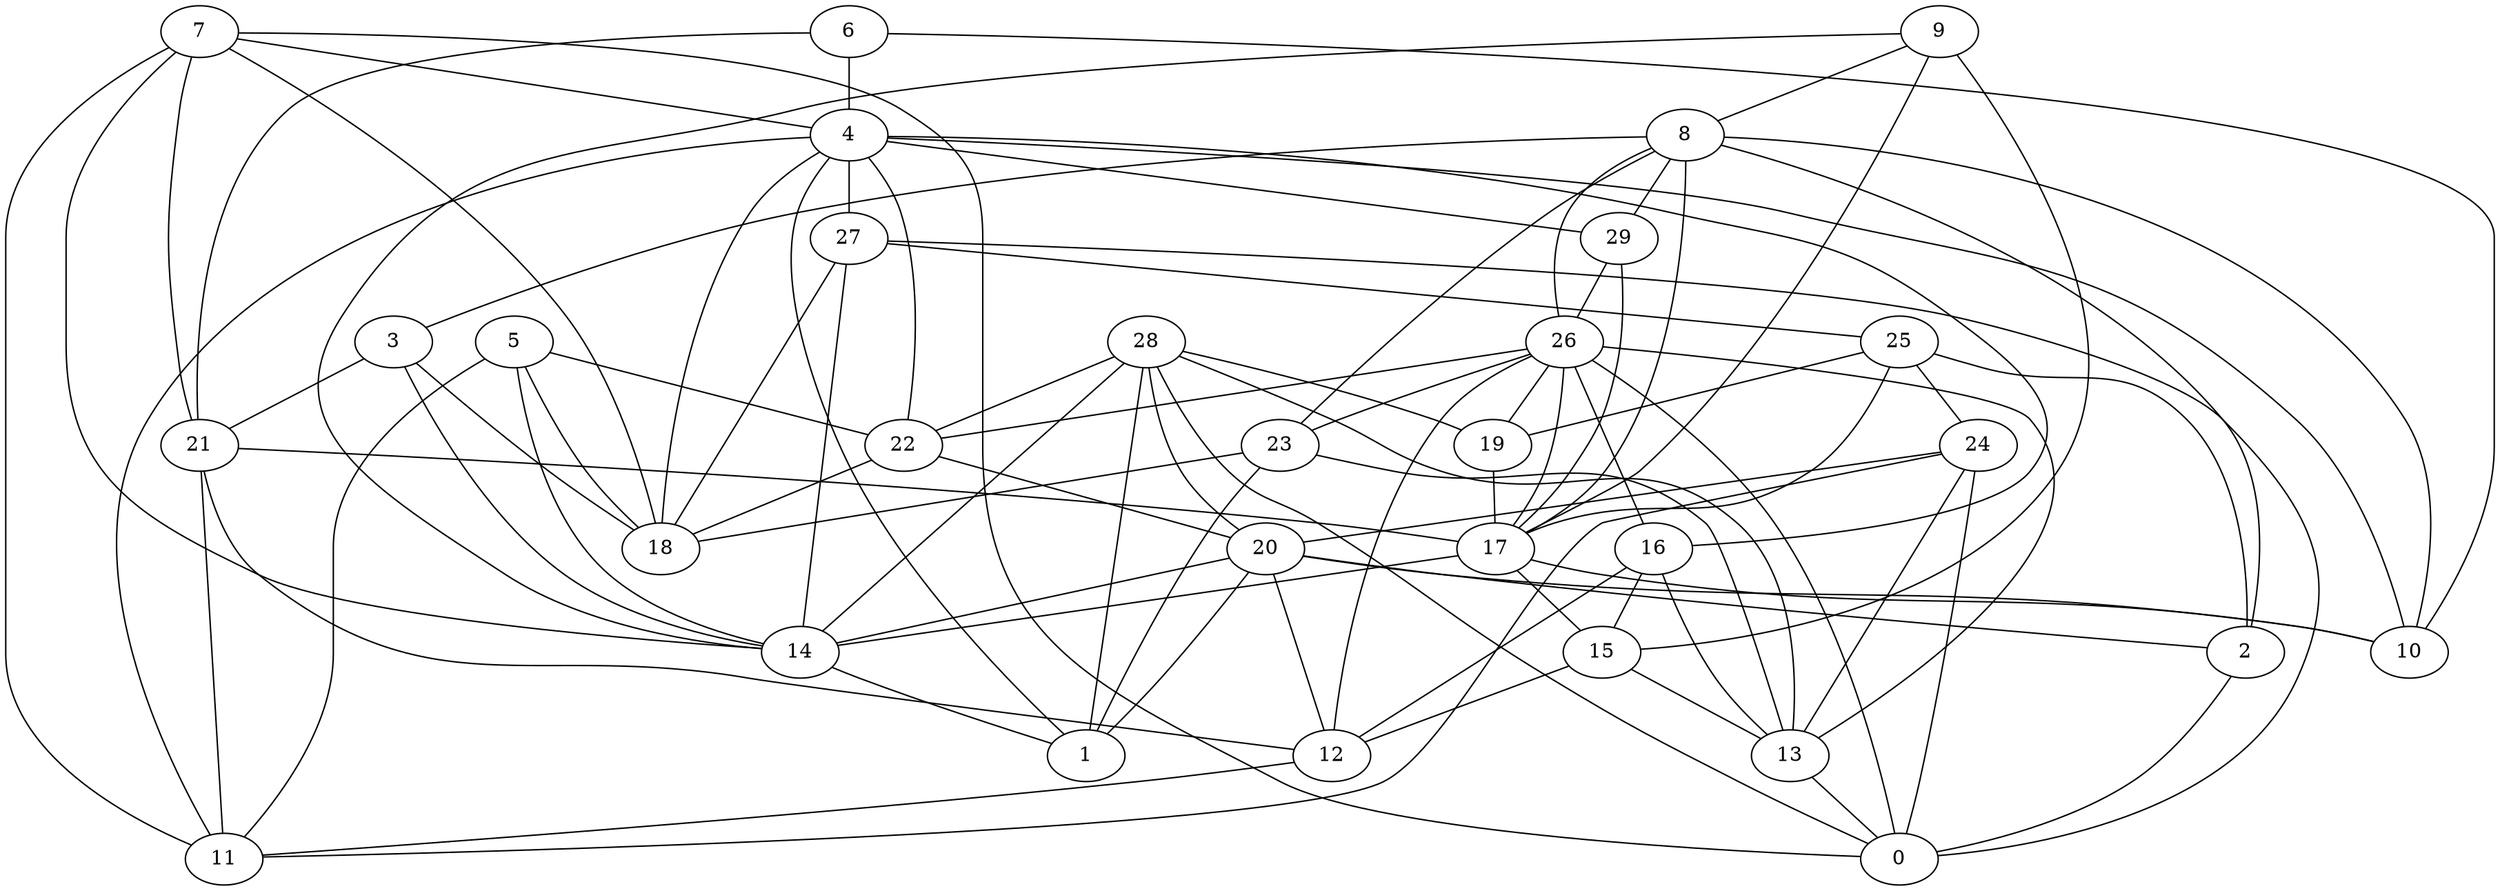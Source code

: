 digraph GG_graph {

subgraph G_graph {
edge [color = black]
"27" -> "14" [dir = none]
"27" -> "25" [dir = none]
"27" -> "0" [dir = none]
"27" -> "18" [dir = none]
"29" -> "17" [dir = none]
"29" -> "26" [dir = none]
"13" -> "0" [dir = none]
"15" -> "13" [dir = none]
"15" -> "12" [dir = none]
"26" -> "19" [dir = none]
"26" -> "23" [dir = none]
"26" -> "22" [dir = none]
"26" -> "0" [dir = none]
"26" -> "16" [dir = none]
"26" -> "12" [dir = none]
"26" -> "17" [dir = none]
"26" -> "13" [dir = none]
"14" -> "1" [dir = none]
"9" -> "14" [dir = none]
"9" -> "8" [dir = none]
"9" -> "17" [dir = none]
"9" -> "15" [dir = none]
"22" -> "20" [dir = none]
"22" -> "18" [dir = none]
"17" -> "15" [dir = none]
"17" -> "10" [dir = none]
"17" -> "14" [dir = none]
"7" -> "0" [dir = none]
"7" -> "18" [dir = none]
"7" -> "21" [dir = none]
"7" -> "11" [dir = none]
"7" -> "14" [dir = none]
"28" -> "19" [dir = none]
"28" -> "0" [dir = none]
"28" -> "22" [dir = none]
"28" -> "1" [dir = none]
"28" -> "20" [dir = none]
"28" -> "14" [dir = none]
"28" -> "13" [dir = none]
"16" -> "12" [dir = none]
"16" -> "15" [dir = none]
"16" -> "13" [dir = none]
"6" -> "4" [dir = none]
"6" -> "10" [dir = none]
"6" -> "21" [dir = none]
"3" -> "21" [dir = none]
"3" -> "14" [dir = none]
"3" -> "18" [dir = none]
"8" -> "23" [dir = none]
"8" -> "3" [dir = none]
"8" -> "10" [dir = none]
"8" -> "29" [dir = none]
"8" -> "2" [dir = none]
"8" -> "26" [dir = none]
"8" -> "17" [dir = none]
"5" -> "18" [dir = none]
"5" -> "11" [dir = none]
"5" -> "14" [dir = none]
"5" -> "22" [dir = none]
"12" -> "11" [dir = none]
"20" -> "10" [dir = none]
"20" -> "14" [dir = none]
"20" -> "12" [dir = none]
"20" -> "1" [dir = none]
"20" -> "2" [dir = none]
"23" -> "13" [dir = none]
"23" -> "1" [dir = none]
"23" -> "18" [dir = none]
"21" -> "17" [dir = none]
"21" -> "11" [dir = none]
"21" -> "12" [dir = none]
"4" -> "16" [dir = none]
"4" -> "11" [dir = none]
"4" -> "27" [dir = none]
"4" -> "22" [dir = none]
"4" -> "29" [dir = none]
"4" -> "10" [dir = none]
"4" -> "1" [dir = none]
"24" -> "11" [dir = none]
"24" -> "0" [dir = none]
"24" -> "20" [dir = none]
"2" -> "0" [dir = none]
"25" -> "24" [dir = none]
"25" -> "17" [dir = none]
"25" -> "2" [dir = none]
"25" -> "19" [dir = none]
"19" -> "17" [dir = none]
"7" -> "4" [dir = none]
"4" -> "18" [dir = none]
"24" -> "13" [dir = none]
}

}
